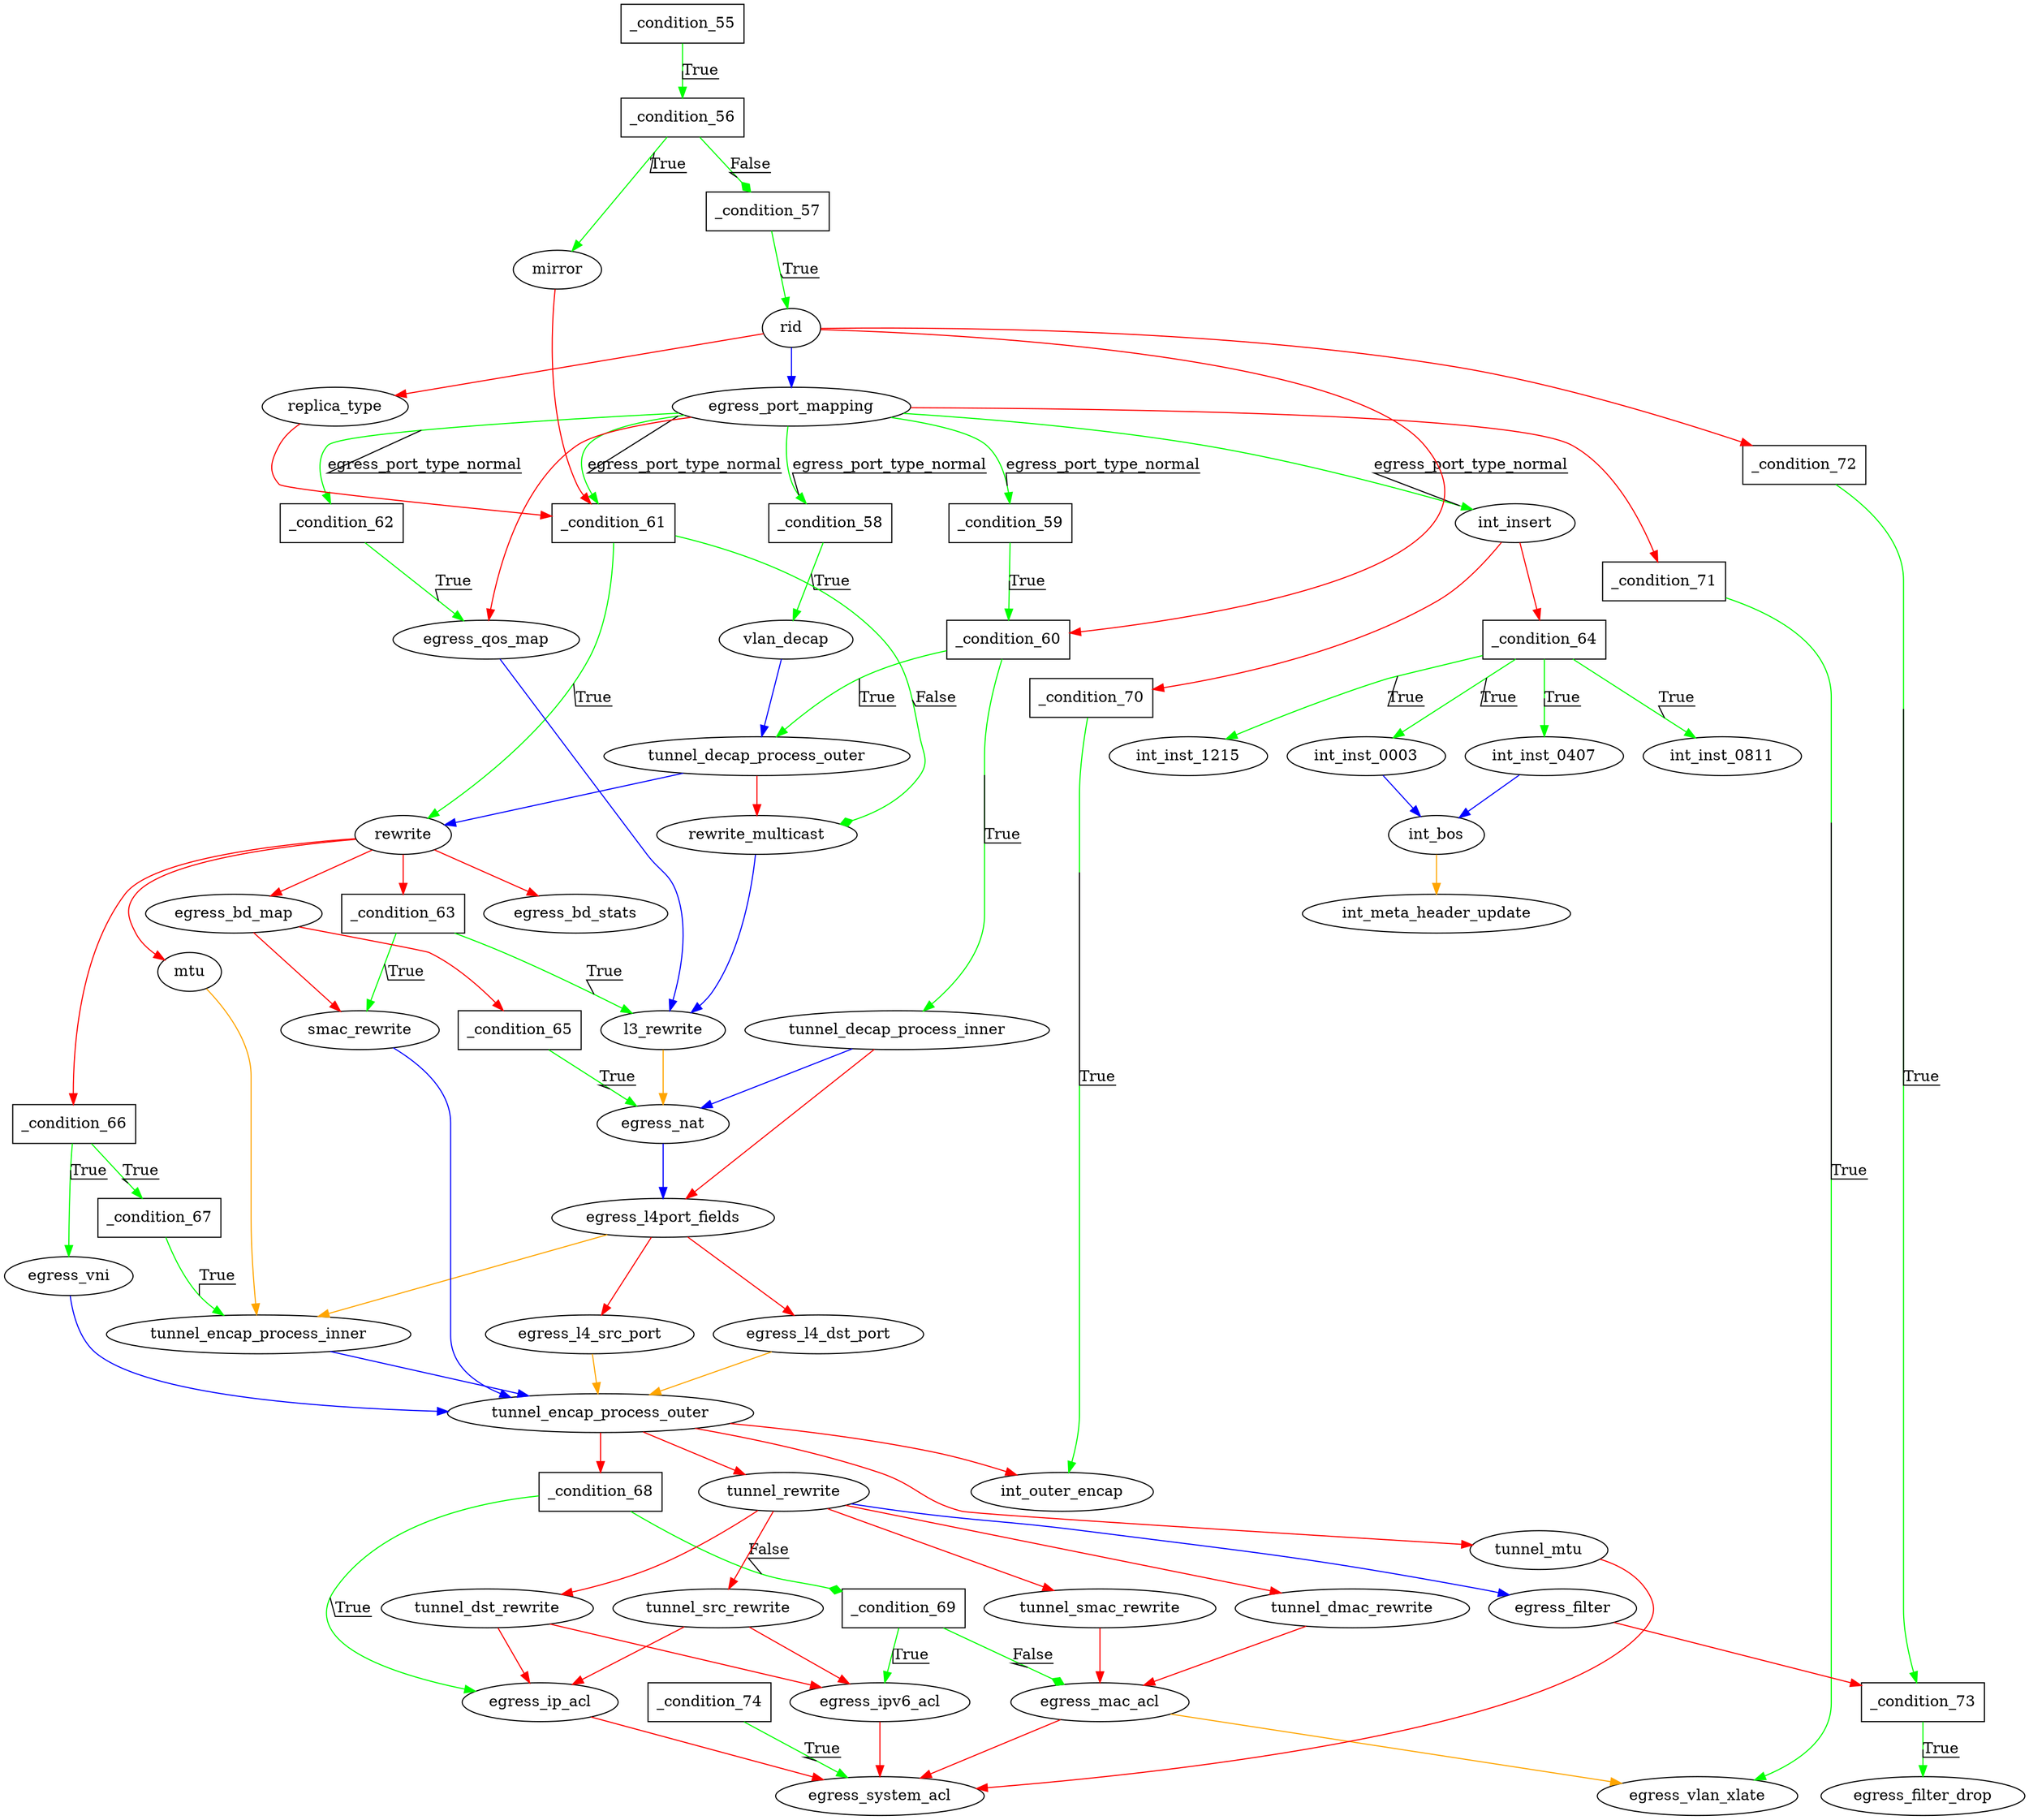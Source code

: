 digraph egress {
_condition_55 [ shape=box label="_condition_55"];
_condition_56 [ shape=box label="_condition_56"];
_condition_57 [ shape=box label="_condition_57"];
_condition_58 [ shape=box label="_condition_58"];
_condition_59 [ shape=box label="_condition_59"];
_condition_60 [ shape=box label="_condition_60"];
_condition_61 [ shape=box label="_condition_61"];
_condition_62 [ shape=box label="_condition_62"];
_condition_63 [ shape=box label="_condition_63"];
_condition_64 [ shape=box label="_condition_64"];
_condition_65 [ shape=box label="_condition_65"];
_condition_66 [ shape=box label="_condition_66"];
_condition_67 [ shape=box label="_condition_67"];
_condition_68 [ shape=box label="_condition_68"];
_condition_69 [ shape=box label="_condition_69"];
_condition_70 [ shape=box label="_condition_70"];
_condition_71 [ shape=box label="_condition_71"];
_condition_72 [ shape=box label="_condition_72"];
_condition_73 [ shape=box label="_condition_73"];
_condition_74 [ shape=box label="_condition_74"];
egress_bd_map [ label="egress_bd_map"];
egress_bd_stats [ label="egress_bd_stats"];
egress_filter [ label="egress_filter"];
egress_filter_drop [ label="egress_filter_drop"];
egress_ip_acl [ label="egress_ip_acl"];
egress_ipv6_acl [ label="egress_ipv6_acl"];
egress_l4_dst_port [ label="egress_l4_dst_port"];
egress_l4_src_port [ label="egress_l4_src_port"];
egress_l4port_fields [ label="egress_l4port_fields"];
egress_mac_acl [ label="egress_mac_acl"];
egress_nat [ label="egress_nat"];
egress_port_mapping [ label="egress_port_mapping"];
egress_qos_map [ label="egress_qos_map"];
egress_system_acl [ label="egress_system_acl"];
egress_vlan_xlate [ label="egress_vlan_xlate"];
egress_vni [ label="egress_vni"];
int_bos [ label="int_bos"];
int_insert [ label="int_insert"];
int_inst_0003 [ label="int_inst_0003"];
int_inst_0407 [ label="int_inst_0407"];
int_inst_0811 [ label="int_inst_0811"];
int_inst_1215 [ label="int_inst_1215"];
int_meta_header_update [ label="int_meta_header_update"];
int_outer_encap [ label="int_outer_encap"];
l3_rewrite [ label="l3_rewrite"];
mirror [ label="mirror"];
mtu [ label="mtu"];
replica_type [ label="replica_type"];
rewrite [ label="rewrite"];
rewrite_multicast [ label="rewrite_multicast"];
rid [ label="rid"];
smac_rewrite [ label="smac_rewrite"];
tunnel_decap_process_inner [ label="tunnel_decap_process_inner"];
tunnel_decap_process_outer [ label="tunnel_decap_process_outer"];
tunnel_dmac_rewrite [ label="tunnel_dmac_rewrite"];
tunnel_dst_rewrite [ label="tunnel_dst_rewrite"];
tunnel_encap_process_inner [ label="tunnel_encap_process_inner"];
tunnel_encap_process_outer [ label="tunnel_encap_process_outer"];
tunnel_mtu [ label="tunnel_mtu"];
tunnel_rewrite [ label="tunnel_rewrite"];
tunnel_smac_rewrite [ label="tunnel_smac_rewrite"];
tunnel_src_rewrite [ label="tunnel_src_rewrite"];
vlan_decap [ label="vlan_decap"];
_condition_55 -> _condition_56 [color=green label="True" decorate=true ];
_condition_56 -> _condition_57 [color=green label="False" decorate=true  arrowhead = diamond];
_condition_56 -> mirror [color=green label="True" decorate=true ];
_condition_57 -> rid [color=green label="True" decorate=true ];
_condition_58 -> vlan_decap [color=green label="True" decorate=true ];
_condition_59 -> _condition_60 [color=green label="True" decorate=true ];
_condition_60 -> tunnel_decap_process_inner [color=green label="True" decorate=true ];
_condition_60 -> tunnel_decap_process_outer [color=green label="True" decorate=true ];
_condition_61 -> rewrite [color=green label="True" decorate=true ];
_condition_61 -> rewrite_multicast [color=green label="False" decorate=true  arrowhead = diamond];
_condition_62 -> egress_qos_map [color=green label="True" decorate=true ];
_condition_63 -> l3_rewrite [color=green label="True" decorate=true ];
_condition_63 -> smac_rewrite [color=green label="True" decorate=true ];
_condition_64 -> int_inst_0003 [color=green label="True" decorate=true ];
_condition_64 -> int_inst_0407 [color=green label="True" decorate=true ];
_condition_64 -> int_inst_0811 [color=green label="True" decorate=true ];
_condition_64 -> int_inst_1215 [color=green label="True" decorate=true ];
_condition_65 -> egress_nat [color=green label="True" decorate=true ];
_condition_66 -> _condition_67 [color=green label="True" decorate=true ];
_condition_66 -> egress_vni [color=green label="True" decorate=true ];
_condition_67 -> tunnel_encap_process_inner [color=green label="True" decorate=true ];
_condition_68 -> _condition_69 [color=green label="False" decorate=true  arrowhead = diamond];
_condition_68 -> egress_ip_acl [color=green label="True" decorate=true ];
_condition_69 -> egress_ipv6_acl [color=green label="True" decorate=true ];
_condition_69 -> egress_mac_acl [color=green label="False" decorate=true  arrowhead = diamond];
_condition_70 -> int_outer_encap [color=green label="True" decorate=true ];
_condition_71 -> egress_vlan_xlate [color=green label="True" decorate=true ];
_condition_72 -> _condition_73 [color=green label="True" decorate=true ];
_condition_73 -> egress_filter_drop [color=green label="True" decorate=true ];
_condition_74 -> egress_system_acl [color=green label="True" decorate=true ];
egress_bd_map -> _condition_65 [color=red ];
egress_bd_map -> smac_rewrite [color=red ];
egress_filter -> _condition_73 [color=red ];
egress_ip_acl -> egress_system_acl [color=red ];
egress_ipv6_acl -> egress_system_acl [color=red ];
egress_l4_dst_port -> tunnel_encap_process_outer [color=orange ];
egress_l4_src_port -> tunnel_encap_process_outer [color=orange ];
egress_l4port_fields -> egress_l4_dst_port [color=red ];
egress_l4port_fields -> egress_l4_src_port [color=red ];
egress_l4port_fields -> tunnel_encap_process_inner [color=orange ];
egress_mac_acl -> egress_system_acl [color=red ];
egress_mac_acl -> egress_vlan_xlate [color=orange ];
egress_nat -> egress_l4port_fields [color=blue ];
egress_port_mapping -> _condition_58 [color=green label="egress_port_type_normal" decorate=true ];
egress_port_mapping -> _condition_59 [color=green label="egress_port_type_normal" decorate=true ];
egress_port_mapping -> _condition_61 [color=green label="egress_port_type_normal" decorate=true ];
egress_port_mapping -> _condition_62 [color=green label="egress_port_type_normal" decorate=true ];
egress_port_mapping -> _condition_71 [color=red ];
egress_port_mapping -> egress_qos_map [color=red ];
egress_port_mapping -> int_insert [color=green label="egress_port_type_normal" decorate=true ];
egress_qos_map -> l3_rewrite [color=blue ];
egress_vni -> tunnel_encap_process_outer [color=blue ];
int_bos -> int_meta_header_update [color=orange ];
int_insert -> _condition_64 [color=red ];
int_insert -> _condition_70 [color=red ];
int_inst_0003 -> int_bos [color=blue ];
int_inst_0407 -> int_bos [color=blue ];
l3_rewrite -> egress_nat [color=orange ];
mirror -> _condition_61 [color=red ];
mtu -> tunnel_encap_process_inner [color=orange ];
replica_type -> _condition_61 [color=red ];
rewrite -> _condition_63 [color=red ];
rewrite -> _condition_66 [color=red ];
rewrite -> egress_bd_map [color=red ];
rewrite -> egress_bd_stats [color=red ];
rewrite -> mtu [color=red ];
rewrite_multicast -> l3_rewrite [color=blue ];
rid -> _condition_60 [color=red ];
rid -> _condition_72 [color=red ];
rid -> egress_port_mapping [color=blue ];
rid -> replica_type [color=red ];
smac_rewrite -> tunnel_encap_process_outer [color=blue ];
tunnel_decap_process_inner -> egress_l4port_fields [color=red ];
tunnel_decap_process_inner -> egress_nat [color=blue ];
tunnel_decap_process_outer -> rewrite [color=blue ];
tunnel_decap_process_outer -> rewrite_multicast [color=red ];
tunnel_dmac_rewrite -> egress_mac_acl [color=red ];
tunnel_dst_rewrite -> egress_ip_acl [color=red ];
tunnel_dst_rewrite -> egress_ipv6_acl [color=red ];
tunnel_encap_process_inner -> tunnel_encap_process_outer [color=blue ];
tunnel_encap_process_outer -> _condition_68 [color=red ];
tunnel_encap_process_outer -> int_outer_encap [color=red ];
tunnel_encap_process_outer -> tunnel_mtu [color=red ];
tunnel_encap_process_outer -> tunnel_rewrite [color=red ];
tunnel_mtu -> egress_system_acl [color=red ];
tunnel_rewrite -> egress_filter [color=blue ];
tunnel_rewrite -> tunnel_dmac_rewrite [color=red ];
tunnel_rewrite -> tunnel_dst_rewrite [color=red ];
tunnel_rewrite -> tunnel_smac_rewrite [color=red ];
tunnel_rewrite -> tunnel_src_rewrite [color=red ];
tunnel_smac_rewrite -> egress_mac_acl [color=red ];
tunnel_src_rewrite -> egress_ip_acl [color=red ];
tunnel_src_rewrite -> egress_ipv6_acl [color=red ];
vlan_decap -> tunnel_decap_process_outer [color=blue ];
}
